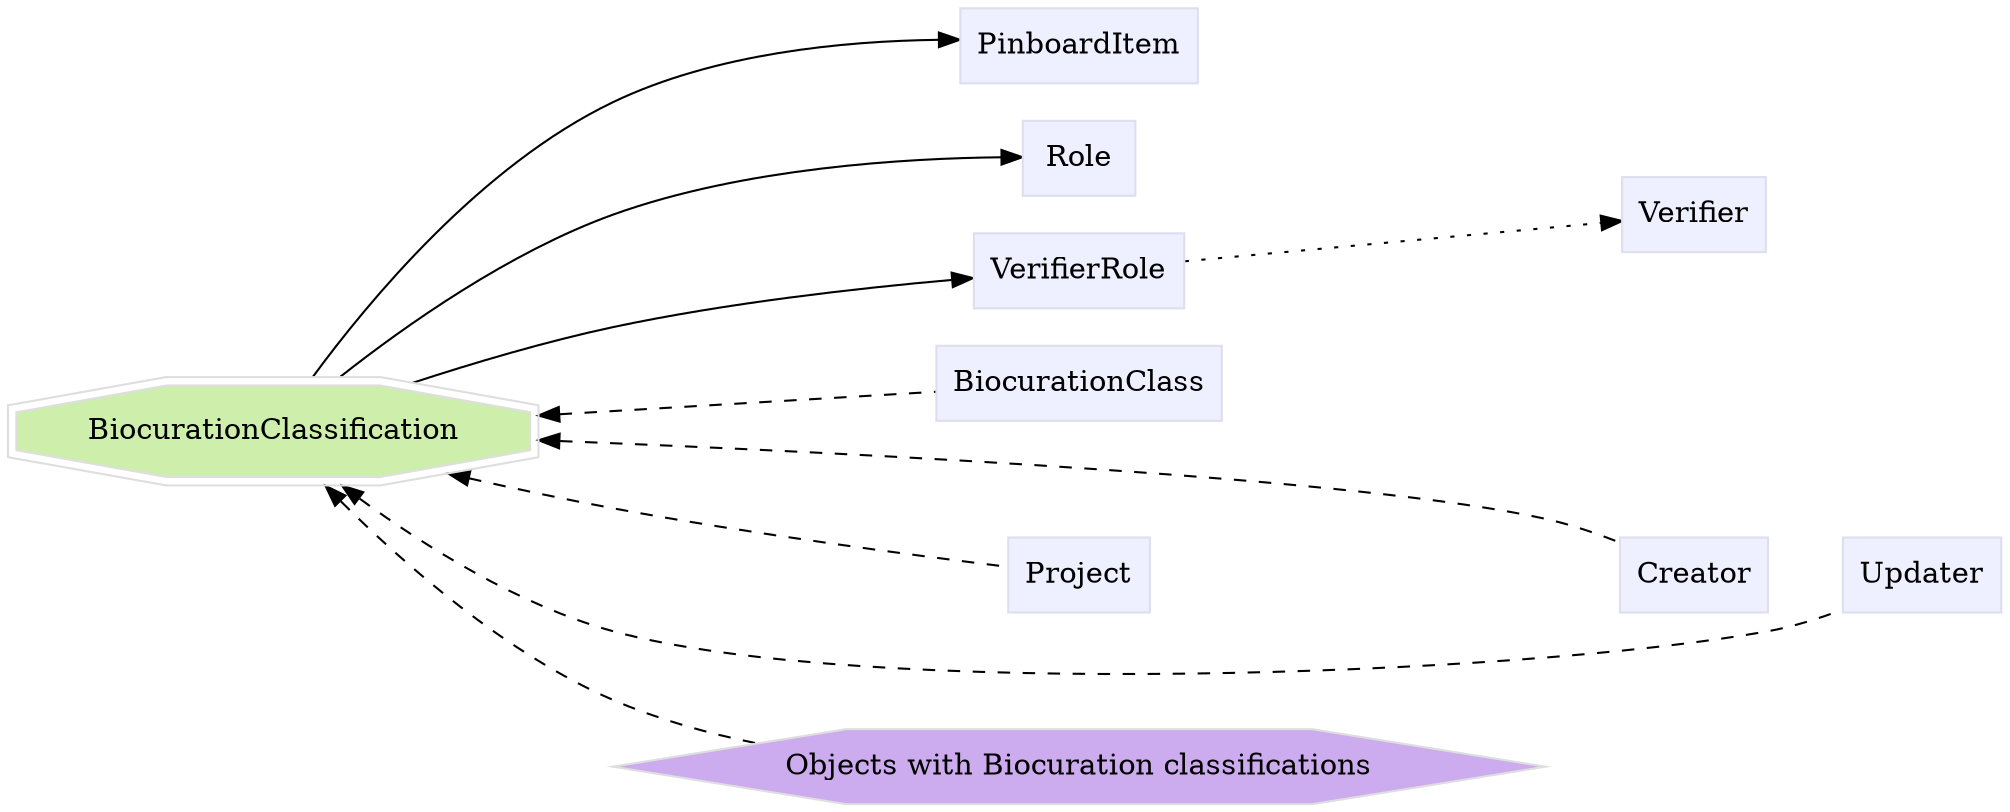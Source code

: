 digraph BiocurationClassification {
	graph [bb="0,0,827.05,382",
		label="",
		outputorder=edgesfirst,
		rankdir=LR
	];
	node [label="\N"];
	subgraph annotator_cluster {
		graph [rank=min];
	}
	subgraph core {
	}
	subgraph supporting {
		BiocurationClassification	[color="#dedede",
			fillcolor="#cdefab",
			group=target,
			height=0.61111,
			href="/develop/Data/models.html#biocuration-classification",
			label=BiocurationClassification,
			pos="117.75,179",
			shape=doubleoctagon,
			style=filled,
			target=_top,
			width=3.2708];
		PinboardItem	[color="#dddeee",
			fillcolor="#eeefff",
			group=supporting,
			height=0.5,
			href="/develop/Data/models.html#pinboard-item",
			label=PinboardItem,
			pos="454.9,364",
			shape=box,
			style=filled,
			target=_top,
			width=1.2535];
		Role	[color="#dddeee",
			fillcolor="#eeefff",
			group=supporting,
			height=0.5,
			href="/develop/Data/models.html#role",
			label=Role,
			pos="454.9,310",
			shape=box,
			style=filled,
			target=_top,
			width=0.75];
		VerifierRole	[color="#dddeee",
			fillcolor="#eeefff",
			group=supporting,
			height=0.5,
			href="/develop/Data/models.html#verifier-role",
			label=VerifierRole,
			pos="454.9,256",
			shape=box,
			style=filled,
			target=_top,
			width=1.1493];
		Verifier	[color="#dddeee",
			fillcolor="#eeefff",
			group=supporting,
			height=0.5,
			href="/develop/Data/models.html#verifier",
			label=Verifier,
			pos="702.93,283",
			shape=box,
			style=filled,
			target=_top,
			width=0.79514];
		BiocurationClass	[color="#dddeee",
			fillcolor="#eeefff",
			group=supporting,
			height=0.5,
			href="/develop/Data/models.html#biocuration-class",
			label=BiocurationClass,
			pos="454.9,202",
			shape=box,
			style=filled,
			target=_top,
			width=1.5139];
		Creator	[color="#dddeee",
			fillcolor="#eeefff",
			group=supporting,
			height=0.5,
			href="/develop/Data/models.html#creator",
			label=Creator,
			pos="702.93,110",
			shape=box,
			style=filled,
			target=_top,
			width=0.78472];
		Project	[color="#dddeee",
			fillcolor="#eeefff",
			group=supporting,
			height=0.5,
			href="/develop/Data/models.html#project",
			label=Project,
			pos="454.9,110",
			shape=box,
			style=filled,
			target=_top,
			width=0.75347];
		Updater	[color="#dddeee",
			fillcolor="#eeefff",
			group=supporting,
			height=0.5,
			href="/develop/Data/models.html#updater",
			label=Updater,
			pos="797.3,110",
			shape=box,
			style=filled,
			target=_top,
			width=0.82639];
	}
	BiocurationClassification -> PinboardItem	[pos="e,409.48,365.26 132.99,201.27 156.9,236.59 208.72,304.74 271.5,337 310.72,357.15 360.55,363.43 398.21,364.94"];
	BiocurationClassification -> Role	[pos="e,427.59,309.76 143.72,201.34 172.39,225.65 221.89,263.62 271.5,283 319.12,301.6 378.32,307.5 416.11,309.31"];
	BiocurationClassification -> VerifierRole	[pos="e,413.32,251.99 174.68,199.83 203.31,209.85 238.91,221.31 271.5,229 314.94,239.25 365.16,246.34 401.89,250.68"];
	BiocurationClassification -> BiocurationClass	[dir=back,
		pos="s,235.97,187.04 247.2,187.82 300.27,191.46 358.89,195.48 400.1,198.31",
		style=dashed];
	BiocurationClassification -> Creator	[dir=back,
		pos="s,236,173.88 247.15,173.32 376.49,166.76 566.84,154.56 638.3,137 650.54,133.99 663.44,128.91 674.41,123.96",
		style=dashed];
	BiocurationClassification -> Project	[dir=back,
		pos="s,190.41,160.64 201.37,157.97 224.04,152.47 248.66,146.76 271.5,142 326.74,130.48 391.96,119.71 427.52,114.08",
		style=dashed];
	BiocurationClassification -> Updater	[dir=back,
		pos="s,144.11,156.66 153.06,149.43 182.33,126.28 226.69,95.912 271.5,83 467.97,26.386 531.06,42.873 731.55,83 743.62,85.414 756.24,90.126 \
767.1,94.947",
		style=dashed];
	"Objects with Biocuration classifications"	[color="#dedede",
		fillcolor="#cdabef",
		group=polymorphic,
		height=0.5,
		href="/develop/Data/models.html#objects with biocuration classification",
		label="Objects with Biocuration classifications",
		pos="454.9,18",
		shape=hexagon,
		style=filled,
		target=_top,
		width=5.0945];
	BiocurationClassification -> "Objects with Biocuration classifications"	[dir=back,
		pos="s,137.97,156.66 145.76,148.22 173.99,118.14 221.13,73.557 271.5,50 290.28,41.214 311.18,34.825 331.94,30.181",
		style=dashed];
	Role -> Verifier	[pos="e,673.91,286.08 482.23,307.11 525.5,302.36 611.87,292.88 662.47,287.33",
		style=invis];
	VerifierRole -> Verifier	[pos="e,673.89,279.92 496.53,260.46 542.61,265.52 617.23,273.7 662.71,278.7",
		style=dotted];
	Creator -> Updater	[pos="e,767.33,110 731.65,110 739.3,110 747.77,110 755.99,110",
		style=invis];
	Project -> Creator	[pos="e,674.29,110 482.23,110 525.61,110 612.33,110 662.87,110",
		style=invis];
}
